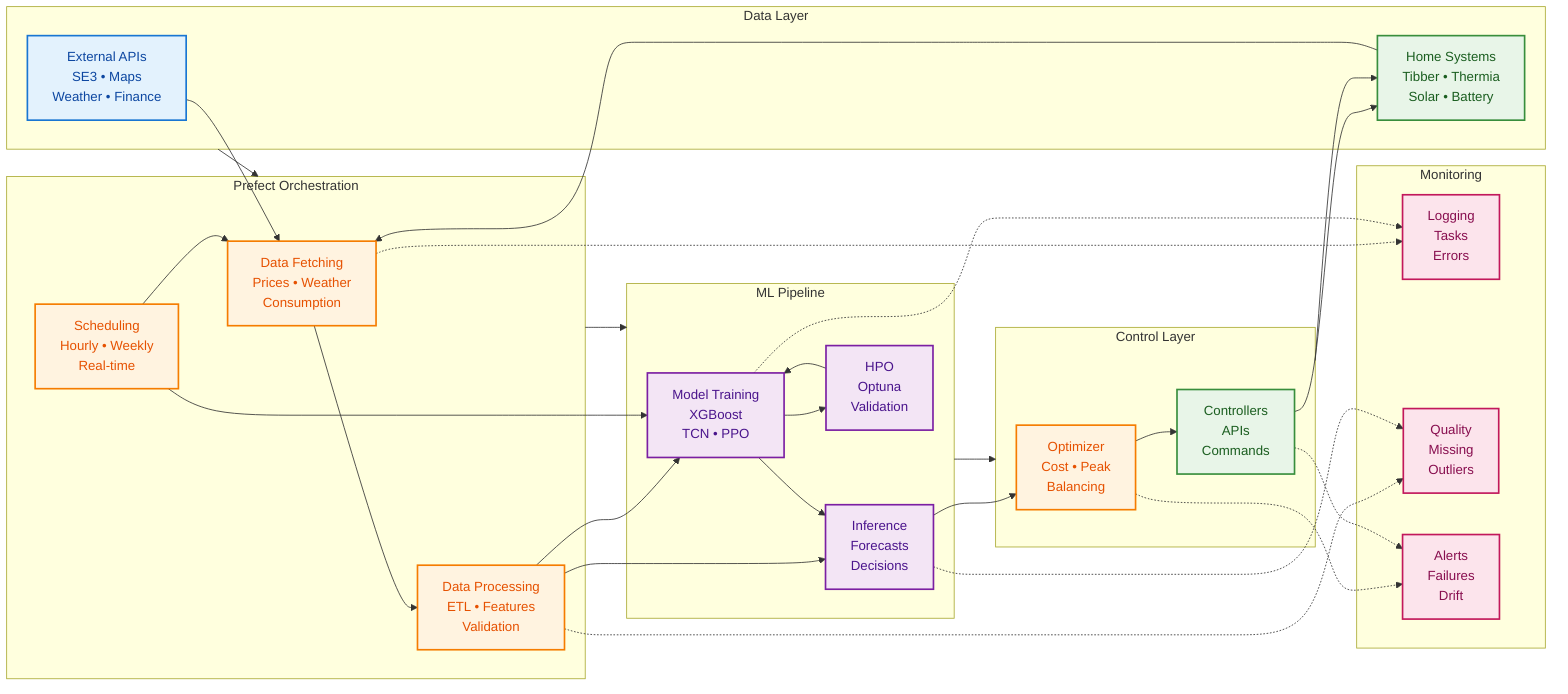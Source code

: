 graph LR
    %% Clean professional styling with white background
    classDef data fill:#e3f2fd,stroke:#1976d2,stroke-width:2px,color:#0d47a1
    classDef ml fill:#f3e5f5,stroke:#7b1fa2,stroke-width:2px,color:#4a148c
    classDef orchestration fill:#fff3e0,stroke:#f57c00,stroke-width:2px,color:#e65100
    classDef infrastructure fill:#e8f5e8,stroke:#388e3c,stroke-width:2px,color:#1b5e20
    classDef monitoring fill:#fce4ec,stroke:#c2185b,stroke-width:2px,color:#880e4f
    
    %% Data Sources
    subgraph DATA["Data Layer"]
        EXT[External APIs<br/>SE3 • Maps<br/>Weather • Finance]:::data
        HOME[Home Systems<br/>Tibber • Thermia<br/>Solar • Battery]:::infrastructure
    end
    
    %% Data Pipeline & Orchestration
    subgraph ORCHESTRATION["Prefect Orchestration"]
        FETCH[Data Fetching<br/>Prices • Weather<br/>Consumption]:::orchestration
        PROCESS[Data Processing<br/>ETL • Features<br/>Validation]:::orchestration
        SCHEDULE[Scheduling<br/>Hourly • Weekly<br/>Real-time]:::orchestration
    end
    
    %% Machine Learning
    subgraph ML["ML Pipeline"]
        TRAINING[Model Training<br/>XGBoost<br/>TCN • PPO]:::ml
        INFERENCE[Inference<br/>Forecasts<br/>Decisions]:::ml
        HPO[HPO<br/>Optuna<br/>Validation]:::ml
    end
    
    %% Control System
    subgraph CONTROL["Control Layer"]
        OPTIMIZER[Optimizer<br/>Cost • Peak<br/>Balancing]:::orchestration
        CONTROLLERS[Controllers<br/>APIs<br/>Commands]:::infrastructure
    end
    
    %% Monitoring & Quality
    subgraph MONITOR["Monitoring"]
        LOGGING[Logging<br/>Tasks<br/>Errors]:::monitoring
        QUALITY[Quality<br/>Missing<br/>Outliers]:::monitoring
        ALERTS[Alerts<br/>Failures<br/>Drift]:::monitoring
    end
    
    %% Main data flow
    DATA --> ORCHESTRATION
    ORCHESTRATION --> ML
    ML --> CONTROL
    CONTROL --> HOME
    
    %% Detailed connections
    EXT --> FETCH
    HOME --> FETCH
    FETCH --> PROCESS
    PROCESS --> TRAINING
    PROCESS --> INFERENCE
    TRAINING --> INFERENCE
    INFERENCE --> OPTIMIZER
    OPTIMIZER --> CONTROLLERS
    CONTROLLERS --> HOME
    SCHEDULE --> FETCH
    SCHEDULE --> TRAINING
    
    %% Monitoring connections
    FETCH -.-> LOGGING
    PROCESS -.-> QUALITY
    TRAINING -.-> LOGGING
    INFERENCE -.-> QUALITY
    OPTIMIZER -.-> ALERTS
    CONTROLLERS -.-> ALERTS
    
    %% HPO connections
    TRAINING --> HPO
    HPO --> TRAINING